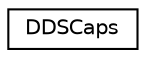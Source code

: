 digraph G
{
  edge [fontname="Helvetica",fontsize="10",labelfontname="Helvetica",labelfontsize="10"];
  node [fontname="Helvetica",fontsize="10",shape=record];
  rankdir=LR;
  Node1 [label="DDSCaps",height=0.2,width=0.4,color="black", fillcolor="white", style="filled",URL="$d8/d7d/structDDSCaps.html"];
}
